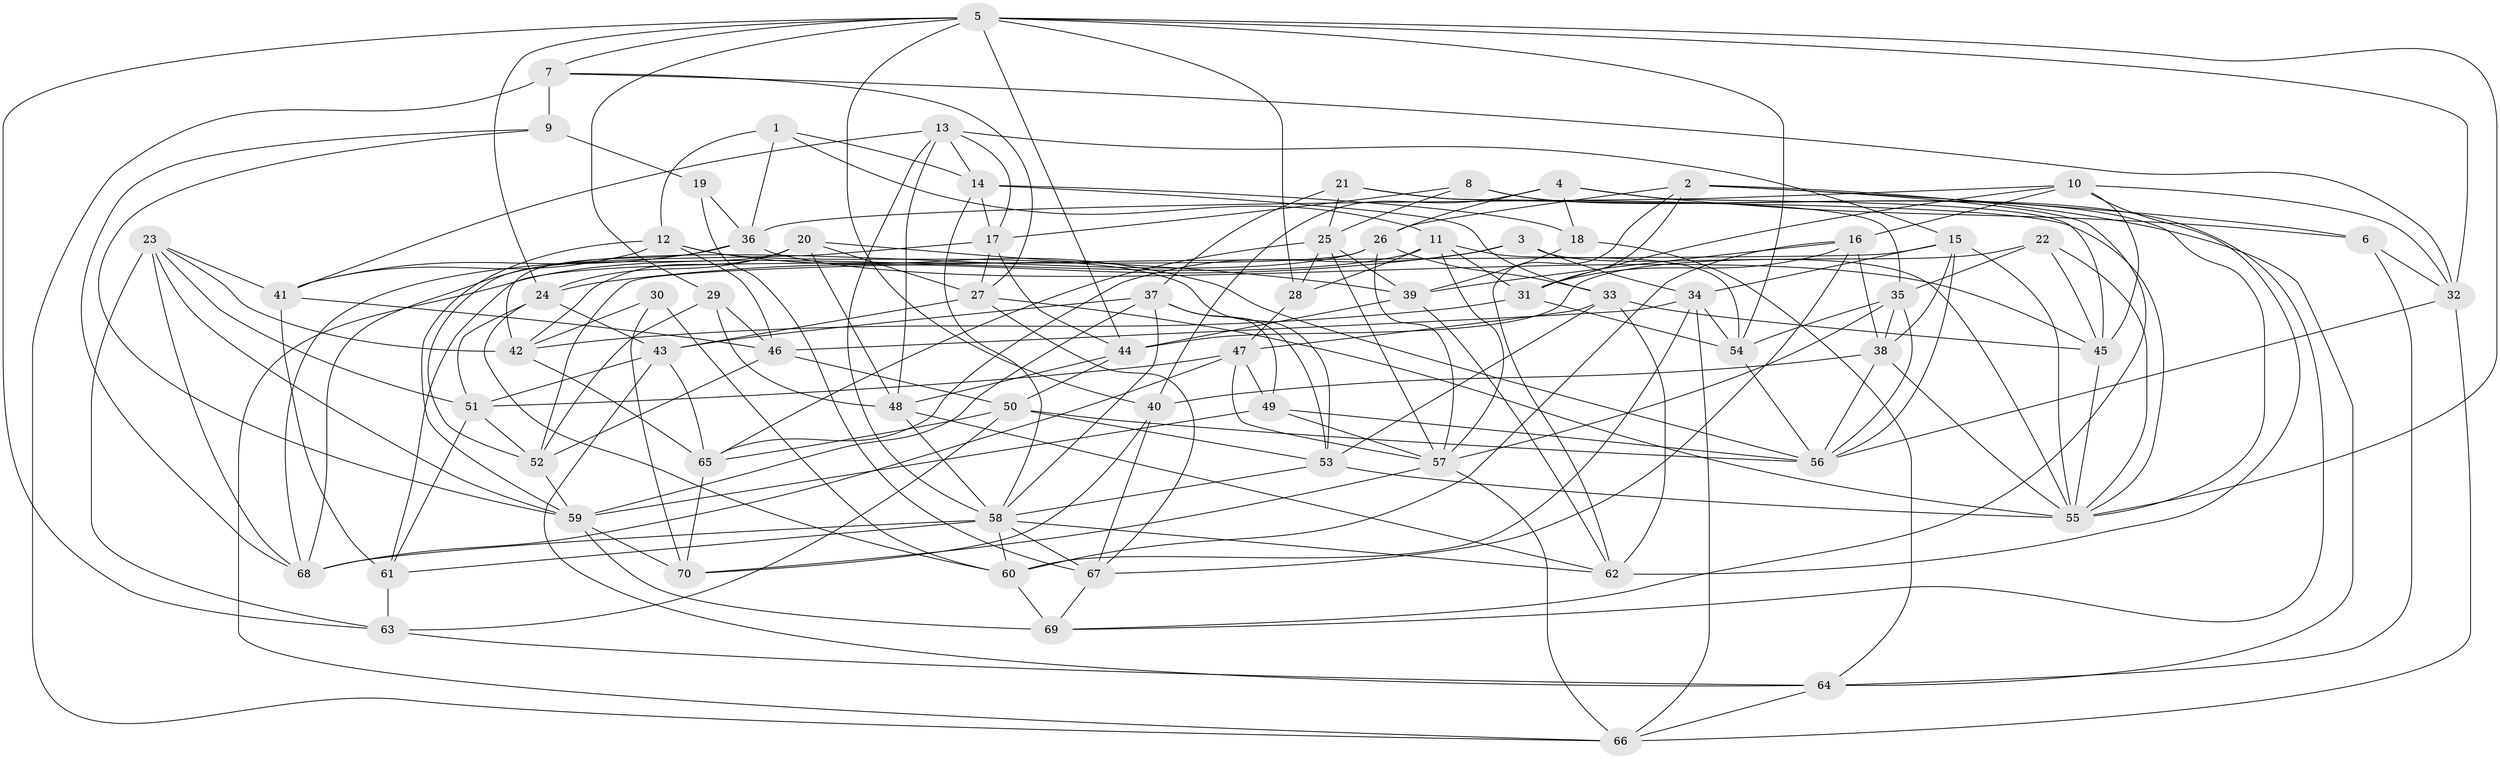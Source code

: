 // original degree distribution, {4: 1.0}
// Generated by graph-tools (version 1.1) at 2025/26/03/09/25 03:26:59]
// undirected, 70 vertices, 202 edges
graph export_dot {
graph [start="1"]
  node [color=gray90,style=filled];
  1;
  2;
  3;
  4;
  5;
  6;
  7;
  8;
  9;
  10;
  11;
  12;
  13;
  14;
  15;
  16;
  17;
  18;
  19;
  20;
  21;
  22;
  23;
  24;
  25;
  26;
  27;
  28;
  29;
  30;
  31;
  32;
  33;
  34;
  35;
  36;
  37;
  38;
  39;
  40;
  41;
  42;
  43;
  44;
  45;
  46;
  47;
  48;
  49;
  50;
  51;
  52;
  53;
  54;
  55;
  56;
  57;
  58;
  59;
  60;
  61;
  62;
  63;
  64;
  65;
  66;
  67;
  68;
  69;
  70;
  1 -- 11 [weight=1.0];
  1 -- 12 [weight=1.0];
  1 -- 14 [weight=1.0];
  1 -- 36 [weight=1.0];
  2 -- 6 [weight=1.0];
  2 -- 26 [weight=1.0];
  2 -- 31 [weight=1.0];
  2 -- 62 [weight=1.0];
  2 -- 64 [weight=1.0];
  2 -- 69 [weight=1.0];
  3 -- 24 [weight=1.0];
  3 -- 34 [weight=1.0];
  3 -- 55 [weight=1.0];
  3 -- 65 [weight=1.0];
  4 -- 6 [weight=1.0];
  4 -- 18 [weight=1.0];
  4 -- 26 [weight=1.0];
  4 -- 40 [weight=2.0];
  4 -- 45 [weight=1.0];
  5 -- 7 [weight=1.0];
  5 -- 24 [weight=1.0];
  5 -- 28 [weight=1.0];
  5 -- 29 [weight=1.0];
  5 -- 32 [weight=1.0];
  5 -- 40 [weight=1.0];
  5 -- 44 [weight=1.0];
  5 -- 54 [weight=1.0];
  5 -- 55 [weight=1.0];
  5 -- 63 [weight=1.0];
  6 -- 32 [weight=1.0];
  6 -- 64 [weight=1.0];
  7 -- 9 [weight=2.0];
  7 -- 27 [weight=1.0];
  7 -- 32 [weight=1.0];
  7 -- 66 [weight=1.0];
  8 -- 17 [weight=1.0];
  8 -- 25 [weight=1.0];
  8 -- 55 [weight=1.0];
  8 -- 69 [weight=1.0];
  9 -- 19 [weight=2.0];
  9 -- 59 [weight=1.0];
  9 -- 68 [weight=1.0];
  10 -- 16 [weight=1.0];
  10 -- 31 [weight=1.0];
  10 -- 32 [weight=1.0];
  10 -- 36 [weight=1.0];
  10 -- 45 [weight=1.0];
  10 -- 62 [weight=1.0];
  11 -- 28 [weight=1.0];
  11 -- 31 [weight=1.0];
  11 -- 54 [weight=1.0];
  11 -- 57 [weight=1.0];
  11 -- 66 [weight=1.0];
  12 -- 41 [weight=1.0];
  12 -- 46 [weight=1.0];
  12 -- 53 [weight=1.0];
  12 -- 56 [weight=1.0];
  12 -- 59 [weight=1.0];
  13 -- 14 [weight=1.0];
  13 -- 15 [weight=1.0];
  13 -- 17 [weight=1.0];
  13 -- 41 [weight=1.0];
  13 -- 48 [weight=1.0];
  13 -- 58 [weight=1.0];
  14 -- 17 [weight=1.0];
  14 -- 18 [weight=1.0];
  14 -- 33 [weight=1.0];
  14 -- 58 [weight=1.0];
  15 -- 34 [weight=1.0];
  15 -- 38 [weight=1.0];
  15 -- 52 [weight=1.0];
  15 -- 55 [weight=1.0];
  15 -- 56 [weight=1.0];
  16 -- 31 [weight=1.0];
  16 -- 38 [weight=1.0];
  16 -- 39 [weight=1.0];
  16 -- 60 [weight=1.0];
  16 -- 67 [weight=1.0];
  17 -- 27 [weight=1.0];
  17 -- 44 [weight=1.0];
  17 -- 68 [weight=1.0];
  18 -- 39 [weight=1.0];
  18 -- 64 [weight=1.0];
  19 -- 36 [weight=1.0];
  19 -- 67 [weight=1.0];
  20 -- 24 [weight=1.0];
  20 -- 27 [weight=1.0];
  20 -- 39 [weight=1.0];
  20 -- 42 [weight=1.0];
  20 -- 48 [weight=1.0];
  20 -- 52 [weight=1.0];
  21 -- 25 [weight=1.0];
  21 -- 35 [weight=1.0];
  21 -- 37 [weight=1.0];
  21 -- 55 [weight=1.0];
  22 -- 35 [weight=1.0];
  22 -- 44 [weight=1.0];
  22 -- 45 [weight=1.0];
  22 -- 55 [weight=1.0];
  23 -- 41 [weight=1.0];
  23 -- 42 [weight=1.0];
  23 -- 51 [weight=1.0];
  23 -- 59 [weight=1.0];
  23 -- 63 [weight=1.0];
  23 -- 68 [weight=1.0];
  24 -- 43 [weight=1.0];
  24 -- 51 [weight=1.0];
  24 -- 60 [weight=1.0];
  25 -- 28 [weight=1.0];
  25 -- 39 [weight=1.0];
  25 -- 57 [weight=1.0];
  25 -- 65 [weight=1.0];
  26 -- 33 [weight=1.0];
  26 -- 57 [weight=1.0];
  26 -- 61 [weight=1.0];
  26 -- 68 [weight=1.0];
  27 -- 43 [weight=1.0];
  27 -- 55 [weight=1.0];
  27 -- 67 [weight=1.0];
  28 -- 47 [weight=1.0];
  29 -- 46 [weight=1.0];
  29 -- 48 [weight=1.0];
  29 -- 52 [weight=1.0];
  30 -- 42 [weight=1.0];
  30 -- 60 [weight=1.0];
  30 -- 70 [weight=2.0];
  31 -- 42 [weight=1.0];
  31 -- 54 [weight=1.0];
  32 -- 56 [weight=1.0];
  32 -- 66 [weight=1.0];
  33 -- 45 [weight=1.0];
  33 -- 47 [weight=1.0];
  33 -- 53 [weight=1.0];
  33 -- 62 [weight=1.0];
  34 -- 46 [weight=1.0];
  34 -- 54 [weight=1.0];
  34 -- 60 [weight=1.0];
  34 -- 66 [weight=1.0];
  35 -- 38 [weight=1.0];
  35 -- 54 [weight=1.0];
  35 -- 56 [weight=1.0];
  35 -- 57 [weight=1.0];
  36 -- 41 [weight=1.0];
  36 -- 42 [weight=1.0];
  36 -- 45 [weight=1.0];
  37 -- 43 [weight=1.0];
  37 -- 49 [weight=1.0];
  37 -- 53 [weight=1.0];
  37 -- 58 [weight=1.0];
  37 -- 59 [weight=1.0];
  38 -- 40 [weight=1.0];
  38 -- 55 [weight=1.0];
  38 -- 56 [weight=1.0];
  39 -- 44 [weight=1.0];
  39 -- 62 [weight=1.0];
  40 -- 67 [weight=1.0];
  40 -- 70 [weight=1.0];
  41 -- 46 [weight=1.0];
  41 -- 61 [weight=1.0];
  42 -- 65 [weight=1.0];
  43 -- 51 [weight=1.0];
  43 -- 64 [weight=1.0];
  43 -- 65 [weight=1.0];
  44 -- 48 [weight=1.0];
  44 -- 50 [weight=1.0];
  45 -- 55 [weight=1.0];
  46 -- 50 [weight=1.0];
  46 -- 52 [weight=1.0];
  47 -- 49 [weight=1.0];
  47 -- 51 [weight=1.0];
  47 -- 57 [weight=1.0];
  47 -- 68 [weight=1.0];
  48 -- 58 [weight=1.0];
  48 -- 62 [weight=1.0];
  49 -- 56 [weight=1.0];
  49 -- 57 [weight=1.0];
  49 -- 59 [weight=2.0];
  50 -- 53 [weight=1.0];
  50 -- 56 [weight=1.0];
  50 -- 63 [weight=1.0];
  50 -- 65 [weight=1.0];
  51 -- 52 [weight=1.0];
  51 -- 61 [weight=1.0];
  52 -- 59 [weight=1.0];
  53 -- 55 [weight=1.0];
  53 -- 58 [weight=1.0];
  54 -- 56 [weight=1.0];
  57 -- 66 [weight=1.0];
  57 -- 70 [weight=1.0];
  58 -- 60 [weight=1.0];
  58 -- 61 [weight=1.0];
  58 -- 62 [weight=1.0];
  58 -- 67 [weight=1.0];
  58 -- 68 [weight=1.0];
  59 -- 69 [weight=2.0];
  59 -- 70 [weight=1.0];
  60 -- 69 [weight=1.0];
  61 -- 63 [weight=2.0];
  63 -- 64 [weight=1.0];
  64 -- 66 [weight=1.0];
  65 -- 70 [weight=1.0];
  67 -- 69 [weight=1.0];
}
